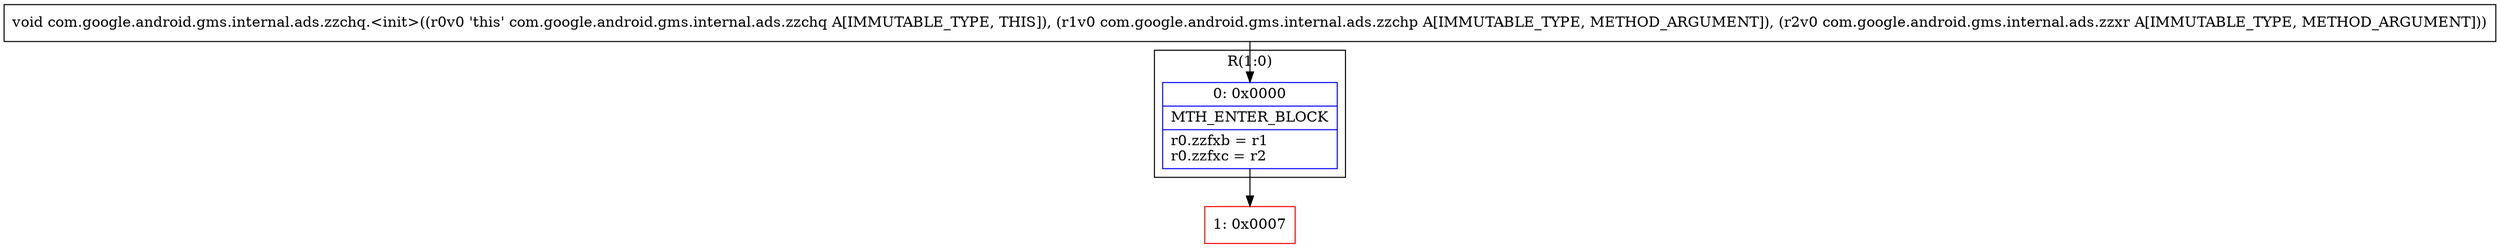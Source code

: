 digraph "CFG forcom.google.android.gms.internal.ads.zzchq.\<init\>(Lcom\/google\/android\/gms\/internal\/ads\/zzchp;Lcom\/google\/android\/gms\/internal\/ads\/zzxr;)V" {
subgraph cluster_Region_1038167696 {
label = "R(1:0)";
node [shape=record,color=blue];
Node_0 [shape=record,label="{0\:\ 0x0000|MTH_ENTER_BLOCK\l|r0.zzfxb = r1\lr0.zzfxc = r2\l}"];
}
Node_1 [shape=record,color=red,label="{1\:\ 0x0007}"];
MethodNode[shape=record,label="{void com.google.android.gms.internal.ads.zzchq.\<init\>((r0v0 'this' com.google.android.gms.internal.ads.zzchq A[IMMUTABLE_TYPE, THIS]), (r1v0 com.google.android.gms.internal.ads.zzchp A[IMMUTABLE_TYPE, METHOD_ARGUMENT]), (r2v0 com.google.android.gms.internal.ads.zzxr A[IMMUTABLE_TYPE, METHOD_ARGUMENT])) }"];
MethodNode -> Node_0;
Node_0 -> Node_1;
}

